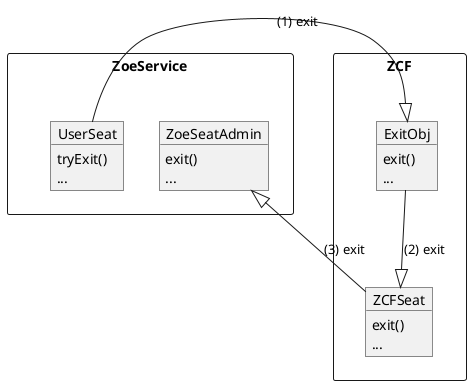 @startuml UserSeat.tryExit() flow

package ZoeService <<Rectangle>> {
  object UserSeat
  UserSeat : tryExit()
  UserSeat : ...

  object ZoeSeatAdmin
  ZoeSeatAdmin : exit()
  ZoeSeatAdmin : ...
}

package ZCF <<Rectangle>> {
  object ZCFSeat
  ZCFSeat : exit()
  ZCFSeat : ...

  object ExitObj
  ExitObj : exit()
  ExitObj : ...
}

ZoeService -[hidden]> ZCF
UserSeat -[hidden]> ZoeSeatAdmin
UserSeat --|> ExitObj : (1) exit
ExitObj --|> ZCFSeat: (2) exit
ZCFSeat --|> ZoeSeatAdmin: (3) exit
@enduml